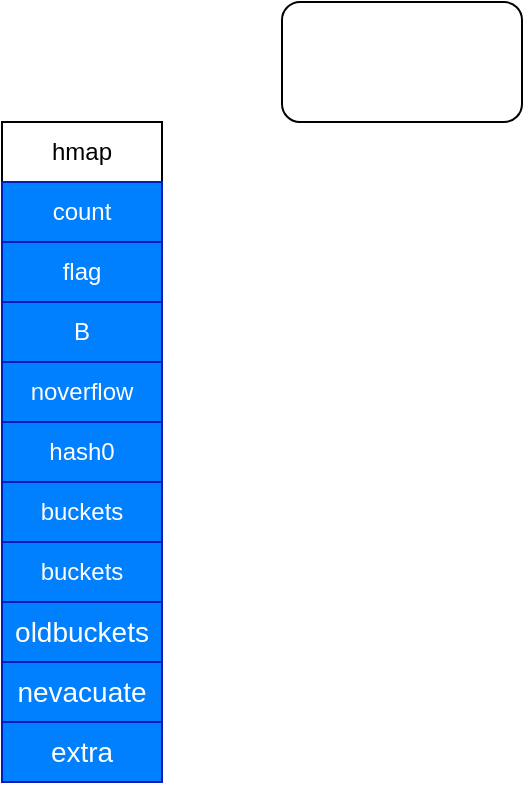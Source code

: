 <mxfile version="13.1.3">
    <diagram id="6hGFLwfOUW9BJ-s0fimq" name="Page-1">
        <mxGraphModel dx="695" dy="320" grid="1" gridSize="10" guides="1" tooltips="1" connect="1" arrows="1" fold="1" page="1" pageScale="1" pageWidth="827" pageHeight="1169" background="none" math="0" shadow="0">
            <root>
                <mxCell id="0"/>
                <mxCell id="1" parent="0"/>
                <mxCell id="3" value="" style="rounded=1;whiteSpace=wrap;html=1;" vertex="1" parent="1">
                    <mxGeometry x="230" y="50" width="120" height="60" as="geometry"/>
                </mxCell>
                <mxCell id="4" value="hmap" style="rounded=0;whiteSpace=wrap;html=1;" vertex="1" parent="1">
                    <mxGeometry x="90" y="110" width="80" height="30" as="geometry"/>
                </mxCell>
                <mxCell id="5" value="count" style="rounded=0;whiteSpace=wrap;html=1;fillColor=#007FFF;strokeColor=#001DBC;fontColor=#ffffff;" vertex="1" parent="1">
                    <mxGeometry x="90" y="140" width="80" height="30" as="geometry"/>
                </mxCell>
                <mxCell id="6" value="flag" style="rounded=0;whiteSpace=wrap;html=1;fillColor=#007FFF;strokeColor=#001DBC;fontColor=#ffffff;" vertex="1" parent="1">
                    <mxGeometry x="90" y="170" width="80" height="30" as="geometry"/>
                </mxCell>
                <mxCell id="7" value="B" style="rounded=0;whiteSpace=wrap;html=1;fillColor=#007FFF;strokeColor=#001DBC;fontColor=#ffffff;" vertex="1" parent="1">
                    <mxGeometry x="90" y="200" width="80" height="30" as="geometry"/>
                </mxCell>
                <mxCell id="8" value="noverflow" style="rounded=0;whiteSpace=wrap;html=1;fillColor=#007FFF;strokeColor=#001DBC;fontColor=#ffffff;" vertex="1" parent="1">
                    <mxGeometry x="90" y="230" width="80" height="30" as="geometry"/>
                </mxCell>
                <mxCell id="9" value="hash0" style="rounded=0;whiteSpace=wrap;html=1;fillColor=#007FFF;strokeColor=#001DBC;fontColor=#ffffff;" vertex="1" parent="1">
                    <mxGeometry x="90" y="260" width="80" height="30" as="geometry"/>
                </mxCell>
                <mxCell id="10" value="buckets" style="rounded=0;whiteSpace=wrap;html=1;fillColor=#007FFF;strokeColor=#001DBC;fontColor=#ffffff;" vertex="1" parent="1">
                    <mxGeometry x="90" y="290" width="80" height="30" as="geometry"/>
                </mxCell>
                <mxCell id="11" value="buckets" style="rounded=0;whiteSpace=wrap;html=1;fillColor=#007FFF;strokeColor=#001DBC;fontColor=#ffffff;" vertex="1" parent="1">
                    <mxGeometry x="90" y="320" width="80" height="30" as="geometry"/>
                </mxCell>
                <mxCell id="12" value="&lt;div style=&quot;font-size: 14px; line-height: 19px;&quot;&gt;oldbuckets&lt;/div&gt;" style="rounded=0;whiteSpace=wrap;html=1;fillColor=#007FFF;strokeColor=#001DBC;labelBackgroundColor=none;fontColor=#ffffff;" vertex="1" parent="1">
                    <mxGeometry x="90" y="350" width="80" height="30" as="geometry"/>
                </mxCell>
                <mxCell id="13" value="&lt;div style=&quot;font-size: 14px; line-height: 19px;&quot;&gt;nevacuate&lt;/div&gt;" style="rounded=0;whiteSpace=wrap;html=1;fillColor=#007FFF;strokeColor=#001DBC;labelBackgroundColor=none;fontColor=#ffffff;" vertex="1" parent="1">
                    <mxGeometry x="90" y="380" width="80" height="30" as="geometry"/>
                </mxCell>
                <mxCell id="14" value="&lt;div style=&quot;font-size: 14px; line-height: 19px;&quot;&gt;&lt;div style=&quot;line-height: 19px&quot;&gt;extra&lt;/div&gt;&lt;/div&gt;" style="rounded=0;whiteSpace=wrap;html=1;fillColor=#007FFF;strokeColor=#001DBC;labelBackgroundColor=none;fontColor=#ffffff;" vertex="1" parent="1">
                    <mxGeometry x="90" y="410" width="80" height="30" as="geometry"/>
                </mxCell>
            </root>
        </mxGraphModel>
    </diagram>
</mxfile>